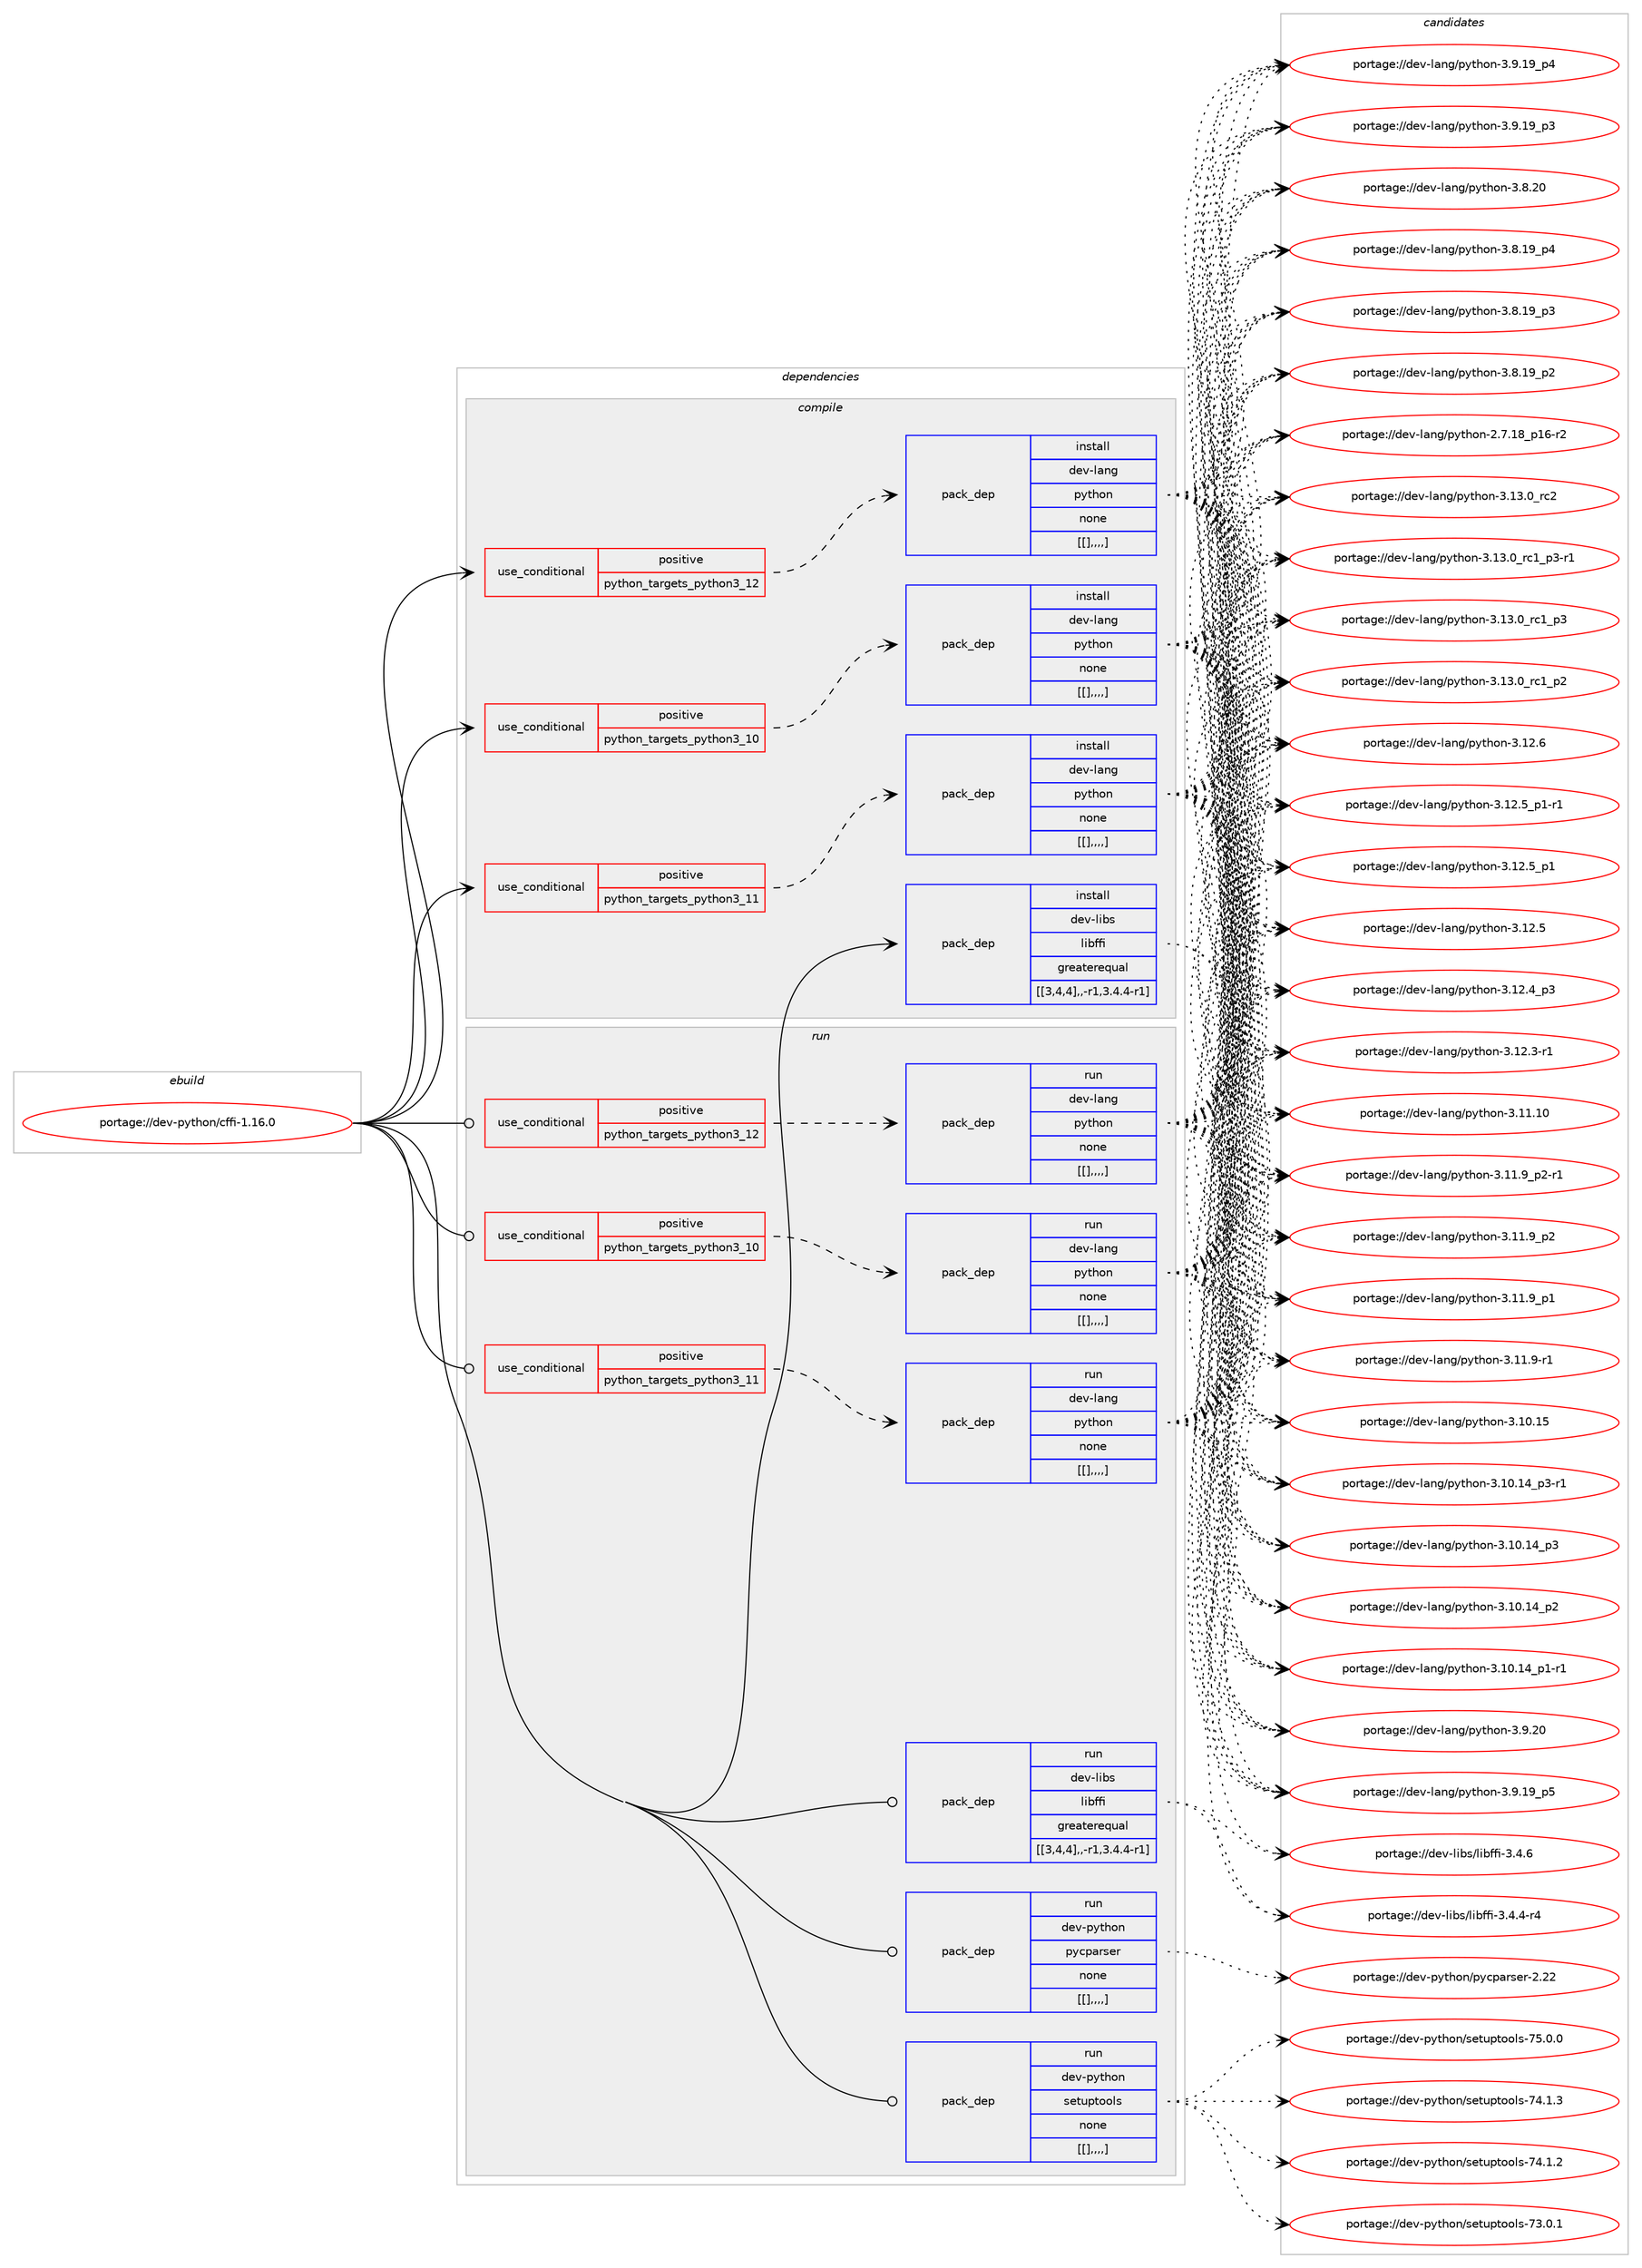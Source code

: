 digraph prolog {

# *************
# Graph options
# *************

newrank=true;
concentrate=true;
compound=true;
graph [rankdir=LR,fontname=Helvetica,fontsize=10,ranksep=1.5];#, ranksep=2.5, nodesep=0.2];
edge  [arrowhead=vee];
node  [fontname=Helvetica,fontsize=10];

# **********
# The ebuild
# **********

subgraph cluster_leftcol {
color=gray;
label=<<i>ebuild</i>>;
id [label="portage://dev-python/cffi-1.16.0", color=red, width=4, href="../dev-python/cffi-1.16.0.svg"];
}

# ****************
# The dependencies
# ****************

subgraph cluster_midcol {
color=gray;
label=<<i>dependencies</i>>;
subgraph cluster_compile {
fillcolor="#eeeeee";
style=filled;
label=<<i>compile</i>>;
subgraph cond32117 {
dependency144268 [label=<<TABLE BORDER="0" CELLBORDER="1" CELLSPACING="0" CELLPADDING="4"><TR><TD ROWSPAN="3" CELLPADDING="10">use_conditional</TD></TR><TR><TD>positive</TD></TR><TR><TD>python_targets_python3_10</TD></TR></TABLE>>, shape=none, color=red];
subgraph pack110935 {
dependency144269 [label=<<TABLE BORDER="0" CELLBORDER="1" CELLSPACING="0" CELLPADDING="4" WIDTH="220"><TR><TD ROWSPAN="6" CELLPADDING="30">pack_dep</TD></TR><TR><TD WIDTH="110">install</TD></TR><TR><TD>dev-lang</TD></TR><TR><TD>python</TD></TR><TR><TD>none</TD></TR><TR><TD>[[],,,,]</TD></TR></TABLE>>, shape=none, color=blue];
}
dependency144268:e -> dependency144269:w [weight=20,style="dashed",arrowhead="vee"];
}
id:e -> dependency144268:w [weight=20,style="solid",arrowhead="vee"];
subgraph cond32118 {
dependency144270 [label=<<TABLE BORDER="0" CELLBORDER="1" CELLSPACING="0" CELLPADDING="4"><TR><TD ROWSPAN="3" CELLPADDING="10">use_conditional</TD></TR><TR><TD>positive</TD></TR><TR><TD>python_targets_python3_11</TD></TR></TABLE>>, shape=none, color=red];
subgraph pack110936 {
dependency144271 [label=<<TABLE BORDER="0" CELLBORDER="1" CELLSPACING="0" CELLPADDING="4" WIDTH="220"><TR><TD ROWSPAN="6" CELLPADDING="30">pack_dep</TD></TR><TR><TD WIDTH="110">install</TD></TR><TR><TD>dev-lang</TD></TR><TR><TD>python</TD></TR><TR><TD>none</TD></TR><TR><TD>[[],,,,]</TD></TR></TABLE>>, shape=none, color=blue];
}
dependency144270:e -> dependency144271:w [weight=20,style="dashed",arrowhead="vee"];
}
id:e -> dependency144270:w [weight=20,style="solid",arrowhead="vee"];
subgraph cond32119 {
dependency144272 [label=<<TABLE BORDER="0" CELLBORDER="1" CELLSPACING="0" CELLPADDING="4"><TR><TD ROWSPAN="3" CELLPADDING="10">use_conditional</TD></TR><TR><TD>positive</TD></TR><TR><TD>python_targets_python3_12</TD></TR></TABLE>>, shape=none, color=red];
subgraph pack110937 {
dependency144273 [label=<<TABLE BORDER="0" CELLBORDER="1" CELLSPACING="0" CELLPADDING="4" WIDTH="220"><TR><TD ROWSPAN="6" CELLPADDING="30">pack_dep</TD></TR><TR><TD WIDTH="110">install</TD></TR><TR><TD>dev-lang</TD></TR><TR><TD>python</TD></TR><TR><TD>none</TD></TR><TR><TD>[[],,,,]</TD></TR></TABLE>>, shape=none, color=blue];
}
dependency144272:e -> dependency144273:w [weight=20,style="dashed",arrowhead="vee"];
}
id:e -> dependency144272:w [weight=20,style="solid",arrowhead="vee"];
subgraph pack110938 {
dependency144274 [label=<<TABLE BORDER="0" CELLBORDER="1" CELLSPACING="0" CELLPADDING="4" WIDTH="220"><TR><TD ROWSPAN="6" CELLPADDING="30">pack_dep</TD></TR><TR><TD WIDTH="110">install</TD></TR><TR><TD>dev-libs</TD></TR><TR><TD>libffi</TD></TR><TR><TD>greaterequal</TD></TR><TR><TD>[[3,4,4],,-r1,3.4.4-r1]</TD></TR></TABLE>>, shape=none, color=blue];
}
id:e -> dependency144274:w [weight=20,style="solid",arrowhead="vee"];
}
subgraph cluster_compileandrun {
fillcolor="#eeeeee";
style=filled;
label=<<i>compile and run</i>>;
}
subgraph cluster_run {
fillcolor="#eeeeee";
style=filled;
label=<<i>run</i>>;
subgraph cond32120 {
dependency144275 [label=<<TABLE BORDER="0" CELLBORDER="1" CELLSPACING="0" CELLPADDING="4"><TR><TD ROWSPAN="3" CELLPADDING="10">use_conditional</TD></TR><TR><TD>positive</TD></TR><TR><TD>python_targets_python3_10</TD></TR></TABLE>>, shape=none, color=red];
subgraph pack110939 {
dependency144276 [label=<<TABLE BORDER="0" CELLBORDER="1" CELLSPACING="0" CELLPADDING="4" WIDTH="220"><TR><TD ROWSPAN="6" CELLPADDING="30">pack_dep</TD></TR><TR><TD WIDTH="110">run</TD></TR><TR><TD>dev-lang</TD></TR><TR><TD>python</TD></TR><TR><TD>none</TD></TR><TR><TD>[[],,,,]</TD></TR></TABLE>>, shape=none, color=blue];
}
dependency144275:e -> dependency144276:w [weight=20,style="dashed",arrowhead="vee"];
}
id:e -> dependency144275:w [weight=20,style="solid",arrowhead="odot"];
subgraph cond32121 {
dependency144277 [label=<<TABLE BORDER="0" CELLBORDER="1" CELLSPACING="0" CELLPADDING="4"><TR><TD ROWSPAN="3" CELLPADDING="10">use_conditional</TD></TR><TR><TD>positive</TD></TR><TR><TD>python_targets_python3_11</TD></TR></TABLE>>, shape=none, color=red];
subgraph pack110940 {
dependency144278 [label=<<TABLE BORDER="0" CELLBORDER="1" CELLSPACING="0" CELLPADDING="4" WIDTH="220"><TR><TD ROWSPAN="6" CELLPADDING="30">pack_dep</TD></TR><TR><TD WIDTH="110">run</TD></TR><TR><TD>dev-lang</TD></TR><TR><TD>python</TD></TR><TR><TD>none</TD></TR><TR><TD>[[],,,,]</TD></TR></TABLE>>, shape=none, color=blue];
}
dependency144277:e -> dependency144278:w [weight=20,style="dashed",arrowhead="vee"];
}
id:e -> dependency144277:w [weight=20,style="solid",arrowhead="odot"];
subgraph cond32122 {
dependency144279 [label=<<TABLE BORDER="0" CELLBORDER="1" CELLSPACING="0" CELLPADDING="4"><TR><TD ROWSPAN="3" CELLPADDING="10">use_conditional</TD></TR><TR><TD>positive</TD></TR><TR><TD>python_targets_python3_12</TD></TR></TABLE>>, shape=none, color=red];
subgraph pack110941 {
dependency144280 [label=<<TABLE BORDER="0" CELLBORDER="1" CELLSPACING="0" CELLPADDING="4" WIDTH="220"><TR><TD ROWSPAN="6" CELLPADDING="30">pack_dep</TD></TR><TR><TD WIDTH="110">run</TD></TR><TR><TD>dev-lang</TD></TR><TR><TD>python</TD></TR><TR><TD>none</TD></TR><TR><TD>[[],,,,]</TD></TR></TABLE>>, shape=none, color=blue];
}
dependency144279:e -> dependency144280:w [weight=20,style="dashed",arrowhead="vee"];
}
id:e -> dependency144279:w [weight=20,style="solid",arrowhead="odot"];
subgraph pack110942 {
dependency144281 [label=<<TABLE BORDER="0" CELLBORDER="1" CELLSPACING="0" CELLPADDING="4" WIDTH="220"><TR><TD ROWSPAN="6" CELLPADDING="30">pack_dep</TD></TR><TR><TD WIDTH="110">run</TD></TR><TR><TD>dev-libs</TD></TR><TR><TD>libffi</TD></TR><TR><TD>greaterequal</TD></TR><TR><TD>[[3,4,4],,-r1,3.4.4-r1]</TD></TR></TABLE>>, shape=none, color=blue];
}
id:e -> dependency144281:w [weight=20,style="solid",arrowhead="odot"];
subgraph pack110943 {
dependency144282 [label=<<TABLE BORDER="0" CELLBORDER="1" CELLSPACING="0" CELLPADDING="4" WIDTH="220"><TR><TD ROWSPAN="6" CELLPADDING="30">pack_dep</TD></TR><TR><TD WIDTH="110">run</TD></TR><TR><TD>dev-python</TD></TR><TR><TD>pycparser</TD></TR><TR><TD>none</TD></TR><TR><TD>[[],,,,]</TD></TR></TABLE>>, shape=none, color=blue];
}
id:e -> dependency144282:w [weight=20,style="solid",arrowhead="odot"];
subgraph pack110944 {
dependency144283 [label=<<TABLE BORDER="0" CELLBORDER="1" CELLSPACING="0" CELLPADDING="4" WIDTH="220"><TR><TD ROWSPAN="6" CELLPADDING="30">pack_dep</TD></TR><TR><TD WIDTH="110">run</TD></TR><TR><TD>dev-python</TD></TR><TR><TD>setuptools</TD></TR><TR><TD>none</TD></TR><TR><TD>[[],,,,]</TD></TR></TABLE>>, shape=none, color=blue];
}
id:e -> dependency144283:w [weight=20,style="solid",arrowhead="odot"];
}
}

# **************
# The candidates
# **************

subgraph cluster_choices {
rank=same;
color=gray;
label=<<i>candidates</i>>;

subgraph choice110935 {
color=black;
nodesep=1;
choice10010111845108971101034711212111610411111045514649514648951149950 [label="portage://dev-lang/python-3.13.0_rc2", color=red, width=4,href="../dev-lang/python-3.13.0_rc2.svg"];
choice1001011184510897110103471121211161041111104551464951464895114994995112514511449 [label="portage://dev-lang/python-3.13.0_rc1_p3-r1", color=red, width=4,href="../dev-lang/python-3.13.0_rc1_p3-r1.svg"];
choice100101118451089711010347112121116104111110455146495146489511499499511251 [label="portage://dev-lang/python-3.13.0_rc1_p3", color=red, width=4,href="../dev-lang/python-3.13.0_rc1_p3.svg"];
choice100101118451089711010347112121116104111110455146495146489511499499511250 [label="portage://dev-lang/python-3.13.0_rc1_p2", color=red, width=4,href="../dev-lang/python-3.13.0_rc1_p2.svg"];
choice10010111845108971101034711212111610411111045514649504654 [label="portage://dev-lang/python-3.12.6", color=red, width=4,href="../dev-lang/python-3.12.6.svg"];
choice1001011184510897110103471121211161041111104551464950465395112494511449 [label="portage://dev-lang/python-3.12.5_p1-r1", color=red, width=4,href="../dev-lang/python-3.12.5_p1-r1.svg"];
choice100101118451089711010347112121116104111110455146495046539511249 [label="portage://dev-lang/python-3.12.5_p1", color=red, width=4,href="../dev-lang/python-3.12.5_p1.svg"];
choice10010111845108971101034711212111610411111045514649504653 [label="portage://dev-lang/python-3.12.5", color=red, width=4,href="../dev-lang/python-3.12.5.svg"];
choice100101118451089711010347112121116104111110455146495046529511251 [label="portage://dev-lang/python-3.12.4_p3", color=red, width=4,href="../dev-lang/python-3.12.4_p3.svg"];
choice100101118451089711010347112121116104111110455146495046514511449 [label="portage://dev-lang/python-3.12.3-r1", color=red, width=4,href="../dev-lang/python-3.12.3-r1.svg"];
choice1001011184510897110103471121211161041111104551464949464948 [label="portage://dev-lang/python-3.11.10", color=red, width=4,href="../dev-lang/python-3.11.10.svg"];
choice1001011184510897110103471121211161041111104551464949465795112504511449 [label="portage://dev-lang/python-3.11.9_p2-r1", color=red, width=4,href="../dev-lang/python-3.11.9_p2-r1.svg"];
choice100101118451089711010347112121116104111110455146494946579511250 [label="portage://dev-lang/python-3.11.9_p2", color=red, width=4,href="../dev-lang/python-3.11.9_p2.svg"];
choice100101118451089711010347112121116104111110455146494946579511249 [label="portage://dev-lang/python-3.11.9_p1", color=red, width=4,href="../dev-lang/python-3.11.9_p1.svg"];
choice100101118451089711010347112121116104111110455146494946574511449 [label="portage://dev-lang/python-3.11.9-r1", color=red, width=4,href="../dev-lang/python-3.11.9-r1.svg"];
choice1001011184510897110103471121211161041111104551464948464953 [label="portage://dev-lang/python-3.10.15", color=red, width=4,href="../dev-lang/python-3.10.15.svg"];
choice100101118451089711010347112121116104111110455146494846495295112514511449 [label="portage://dev-lang/python-3.10.14_p3-r1", color=red, width=4,href="../dev-lang/python-3.10.14_p3-r1.svg"];
choice10010111845108971101034711212111610411111045514649484649529511251 [label="portage://dev-lang/python-3.10.14_p3", color=red, width=4,href="../dev-lang/python-3.10.14_p3.svg"];
choice10010111845108971101034711212111610411111045514649484649529511250 [label="portage://dev-lang/python-3.10.14_p2", color=red, width=4,href="../dev-lang/python-3.10.14_p2.svg"];
choice100101118451089711010347112121116104111110455146494846495295112494511449 [label="portage://dev-lang/python-3.10.14_p1-r1", color=red, width=4,href="../dev-lang/python-3.10.14_p1-r1.svg"];
choice10010111845108971101034711212111610411111045514657465048 [label="portage://dev-lang/python-3.9.20", color=red, width=4,href="../dev-lang/python-3.9.20.svg"];
choice100101118451089711010347112121116104111110455146574649579511253 [label="portage://dev-lang/python-3.9.19_p5", color=red, width=4,href="../dev-lang/python-3.9.19_p5.svg"];
choice100101118451089711010347112121116104111110455146574649579511252 [label="portage://dev-lang/python-3.9.19_p4", color=red, width=4,href="../dev-lang/python-3.9.19_p4.svg"];
choice100101118451089711010347112121116104111110455146574649579511251 [label="portage://dev-lang/python-3.9.19_p3", color=red, width=4,href="../dev-lang/python-3.9.19_p3.svg"];
choice10010111845108971101034711212111610411111045514656465048 [label="portage://dev-lang/python-3.8.20", color=red, width=4,href="../dev-lang/python-3.8.20.svg"];
choice100101118451089711010347112121116104111110455146564649579511252 [label="portage://dev-lang/python-3.8.19_p4", color=red, width=4,href="../dev-lang/python-3.8.19_p4.svg"];
choice100101118451089711010347112121116104111110455146564649579511251 [label="portage://dev-lang/python-3.8.19_p3", color=red, width=4,href="../dev-lang/python-3.8.19_p3.svg"];
choice100101118451089711010347112121116104111110455146564649579511250 [label="portage://dev-lang/python-3.8.19_p2", color=red, width=4,href="../dev-lang/python-3.8.19_p2.svg"];
choice100101118451089711010347112121116104111110455046554649569511249544511450 [label="portage://dev-lang/python-2.7.18_p16-r2", color=red, width=4,href="../dev-lang/python-2.7.18_p16-r2.svg"];
dependency144269:e -> choice10010111845108971101034711212111610411111045514649514648951149950:w [style=dotted,weight="100"];
dependency144269:e -> choice1001011184510897110103471121211161041111104551464951464895114994995112514511449:w [style=dotted,weight="100"];
dependency144269:e -> choice100101118451089711010347112121116104111110455146495146489511499499511251:w [style=dotted,weight="100"];
dependency144269:e -> choice100101118451089711010347112121116104111110455146495146489511499499511250:w [style=dotted,weight="100"];
dependency144269:e -> choice10010111845108971101034711212111610411111045514649504654:w [style=dotted,weight="100"];
dependency144269:e -> choice1001011184510897110103471121211161041111104551464950465395112494511449:w [style=dotted,weight="100"];
dependency144269:e -> choice100101118451089711010347112121116104111110455146495046539511249:w [style=dotted,weight="100"];
dependency144269:e -> choice10010111845108971101034711212111610411111045514649504653:w [style=dotted,weight="100"];
dependency144269:e -> choice100101118451089711010347112121116104111110455146495046529511251:w [style=dotted,weight="100"];
dependency144269:e -> choice100101118451089711010347112121116104111110455146495046514511449:w [style=dotted,weight="100"];
dependency144269:e -> choice1001011184510897110103471121211161041111104551464949464948:w [style=dotted,weight="100"];
dependency144269:e -> choice1001011184510897110103471121211161041111104551464949465795112504511449:w [style=dotted,weight="100"];
dependency144269:e -> choice100101118451089711010347112121116104111110455146494946579511250:w [style=dotted,weight="100"];
dependency144269:e -> choice100101118451089711010347112121116104111110455146494946579511249:w [style=dotted,weight="100"];
dependency144269:e -> choice100101118451089711010347112121116104111110455146494946574511449:w [style=dotted,weight="100"];
dependency144269:e -> choice1001011184510897110103471121211161041111104551464948464953:w [style=dotted,weight="100"];
dependency144269:e -> choice100101118451089711010347112121116104111110455146494846495295112514511449:w [style=dotted,weight="100"];
dependency144269:e -> choice10010111845108971101034711212111610411111045514649484649529511251:w [style=dotted,weight="100"];
dependency144269:e -> choice10010111845108971101034711212111610411111045514649484649529511250:w [style=dotted,weight="100"];
dependency144269:e -> choice100101118451089711010347112121116104111110455146494846495295112494511449:w [style=dotted,weight="100"];
dependency144269:e -> choice10010111845108971101034711212111610411111045514657465048:w [style=dotted,weight="100"];
dependency144269:e -> choice100101118451089711010347112121116104111110455146574649579511253:w [style=dotted,weight="100"];
dependency144269:e -> choice100101118451089711010347112121116104111110455146574649579511252:w [style=dotted,weight="100"];
dependency144269:e -> choice100101118451089711010347112121116104111110455146574649579511251:w [style=dotted,weight="100"];
dependency144269:e -> choice10010111845108971101034711212111610411111045514656465048:w [style=dotted,weight="100"];
dependency144269:e -> choice100101118451089711010347112121116104111110455146564649579511252:w [style=dotted,weight="100"];
dependency144269:e -> choice100101118451089711010347112121116104111110455146564649579511251:w [style=dotted,weight="100"];
dependency144269:e -> choice100101118451089711010347112121116104111110455146564649579511250:w [style=dotted,weight="100"];
dependency144269:e -> choice100101118451089711010347112121116104111110455046554649569511249544511450:w [style=dotted,weight="100"];
}
subgraph choice110936 {
color=black;
nodesep=1;
choice10010111845108971101034711212111610411111045514649514648951149950 [label="portage://dev-lang/python-3.13.0_rc2", color=red, width=4,href="../dev-lang/python-3.13.0_rc2.svg"];
choice1001011184510897110103471121211161041111104551464951464895114994995112514511449 [label="portage://dev-lang/python-3.13.0_rc1_p3-r1", color=red, width=4,href="../dev-lang/python-3.13.0_rc1_p3-r1.svg"];
choice100101118451089711010347112121116104111110455146495146489511499499511251 [label="portage://dev-lang/python-3.13.0_rc1_p3", color=red, width=4,href="../dev-lang/python-3.13.0_rc1_p3.svg"];
choice100101118451089711010347112121116104111110455146495146489511499499511250 [label="portage://dev-lang/python-3.13.0_rc1_p2", color=red, width=4,href="../dev-lang/python-3.13.0_rc1_p2.svg"];
choice10010111845108971101034711212111610411111045514649504654 [label="portage://dev-lang/python-3.12.6", color=red, width=4,href="../dev-lang/python-3.12.6.svg"];
choice1001011184510897110103471121211161041111104551464950465395112494511449 [label="portage://dev-lang/python-3.12.5_p1-r1", color=red, width=4,href="../dev-lang/python-3.12.5_p1-r1.svg"];
choice100101118451089711010347112121116104111110455146495046539511249 [label="portage://dev-lang/python-3.12.5_p1", color=red, width=4,href="../dev-lang/python-3.12.5_p1.svg"];
choice10010111845108971101034711212111610411111045514649504653 [label="portage://dev-lang/python-3.12.5", color=red, width=4,href="../dev-lang/python-3.12.5.svg"];
choice100101118451089711010347112121116104111110455146495046529511251 [label="portage://dev-lang/python-3.12.4_p3", color=red, width=4,href="../dev-lang/python-3.12.4_p3.svg"];
choice100101118451089711010347112121116104111110455146495046514511449 [label="portage://dev-lang/python-3.12.3-r1", color=red, width=4,href="../dev-lang/python-3.12.3-r1.svg"];
choice1001011184510897110103471121211161041111104551464949464948 [label="portage://dev-lang/python-3.11.10", color=red, width=4,href="../dev-lang/python-3.11.10.svg"];
choice1001011184510897110103471121211161041111104551464949465795112504511449 [label="portage://dev-lang/python-3.11.9_p2-r1", color=red, width=4,href="../dev-lang/python-3.11.9_p2-r1.svg"];
choice100101118451089711010347112121116104111110455146494946579511250 [label="portage://dev-lang/python-3.11.9_p2", color=red, width=4,href="../dev-lang/python-3.11.9_p2.svg"];
choice100101118451089711010347112121116104111110455146494946579511249 [label="portage://dev-lang/python-3.11.9_p1", color=red, width=4,href="../dev-lang/python-3.11.9_p1.svg"];
choice100101118451089711010347112121116104111110455146494946574511449 [label="portage://dev-lang/python-3.11.9-r1", color=red, width=4,href="../dev-lang/python-3.11.9-r1.svg"];
choice1001011184510897110103471121211161041111104551464948464953 [label="portage://dev-lang/python-3.10.15", color=red, width=4,href="../dev-lang/python-3.10.15.svg"];
choice100101118451089711010347112121116104111110455146494846495295112514511449 [label="portage://dev-lang/python-3.10.14_p3-r1", color=red, width=4,href="../dev-lang/python-3.10.14_p3-r1.svg"];
choice10010111845108971101034711212111610411111045514649484649529511251 [label="portage://dev-lang/python-3.10.14_p3", color=red, width=4,href="../dev-lang/python-3.10.14_p3.svg"];
choice10010111845108971101034711212111610411111045514649484649529511250 [label="portage://dev-lang/python-3.10.14_p2", color=red, width=4,href="../dev-lang/python-3.10.14_p2.svg"];
choice100101118451089711010347112121116104111110455146494846495295112494511449 [label="portage://dev-lang/python-3.10.14_p1-r1", color=red, width=4,href="../dev-lang/python-3.10.14_p1-r1.svg"];
choice10010111845108971101034711212111610411111045514657465048 [label="portage://dev-lang/python-3.9.20", color=red, width=4,href="../dev-lang/python-3.9.20.svg"];
choice100101118451089711010347112121116104111110455146574649579511253 [label="portage://dev-lang/python-3.9.19_p5", color=red, width=4,href="../dev-lang/python-3.9.19_p5.svg"];
choice100101118451089711010347112121116104111110455146574649579511252 [label="portage://dev-lang/python-3.9.19_p4", color=red, width=4,href="../dev-lang/python-3.9.19_p4.svg"];
choice100101118451089711010347112121116104111110455146574649579511251 [label="portage://dev-lang/python-3.9.19_p3", color=red, width=4,href="../dev-lang/python-3.9.19_p3.svg"];
choice10010111845108971101034711212111610411111045514656465048 [label="portage://dev-lang/python-3.8.20", color=red, width=4,href="../dev-lang/python-3.8.20.svg"];
choice100101118451089711010347112121116104111110455146564649579511252 [label="portage://dev-lang/python-3.8.19_p4", color=red, width=4,href="../dev-lang/python-3.8.19_p4.svg"];
choice100101118451089711010347112121116104111110455146564649579511251 [label="portage://dev-lang/python-3.8.19_p3", color=red, width=4,href="../dev-lang/python-3.8.19_p3.svg"];
choice100101118451089711010347112121116104111110455146564649579511250 [label="portage://dev-lang/python-3.8.19_p2", color=red, width=4,href="../dev-lang/python-3.8.19_p2.svg"];
choice100101118451089711010347112121116104111110455046554649569511249544511450 [label="portage://dev-lang/python-2.7.18_p16-r2", color=red, width=4,href="../dev-lang/python-2.7.18_p16-r2.svg"];
dependency144271:e -> choice10010111845108971101034711212111610411111045514649514648951149950:w [style=dotted,weight="100"];
dependency144271:e -> choice1001011184510897110103471121211161041111104551464951464895114994995112514511449:w [style=dotted,weight="100"];
dependency144271:e -> choice100101118451089711010347112121116104111110455146495146489511499499511251:w [style=dotted,weight="100"];
dependency144271:e -> choice100101118451089711010347112121116104111110455146495146489511499499511250:w [style=dotted,weight="100"];
dependency144271:e -> choice10010111845108971101034711212111610411111045514649504654:w [style=dotted,weight="100"];
dependency144271:e -> choice1001011184510897110103471121211161041111104551464950465395112494511449:w [style=dotted,weight="100"];
dependency144271:e -> choice100101118451089711010347112121116104111110455146495046539511249:w [style=dotted,weight="100"];
dependency144271:e -> choice10010111845108971101034711212111610411111045514649504653:w [style=dotted,weight="100"];
dependency144271:e -> choice100101118451089711010347112121116104111110455146495046529511251:w [style=dotted,weight="100"];
dependency144271:e -> choice100101118451089711010347112121116104111110455146495046514511449:w [style=dotted,weight="100"];
dependency144271:e -> choice1001011184510897110103471121211161041111104551464949464948:w [style=dotted,weight="100"];
dependency144271:e -> choice1001011184510897110103471121211161041111104551464949465795112504511449:w [style=dotted,weight="100"];
dependency144271:e -> choice100101118451089711010347112121116104111110455146494946579511250:w [style=dotted,weight="100"];
dependency144271:e -> choice100101118451089711010347112121116104111110455146494946579511249:w [style=dotted,weight="100"];
dependency144271:e -> choice100101118451089711010347112121116104111110455146494946574511449:w [style=dotted,weight="100"];
dependency144271:e -> choice1001011184510897110103471121211161041111104551464948464953:w [style=dotted,weight="100"];
dependency144271:e -> choice100101118451089711010347112121116104111110455146494846495295112514511449:w [style=dotted,weight="100"];
dependency144271:e -> choice10010111845108971101034711212111610411111045514649484649529511251:w [style=dotted,weight="100"];
dependency144271:e -> choice10010111845108971101034711212111610411111045514649484649529511250:w [style=dotted,weight="100"];
dependency144271:e -> choice100101118451089711010347112121116104111110455146494846495295112494511449:w [style=dotted,weight="100"];
dependency144271:e -> choice10010111845108971101034711212111610411111045514657465048:w [style=dotted,weight="100"];
dependency144271:e -> choice100101118451089711010347112121116104111110455146574649579511253:w [style=dotted,weight="100"];
dependency144271:e -> choice100101118451089711010347112121116104111110455146574649579511252:w [style=dotted,weight="100"];
dependency144271:e -> choice100101118451089711010347112121116104111110455146574649579511251:w [style=dotted,weight="100"];
dependency144271:e -> choice10010111845108971101034711212111610411111045514656465048:w [style=dotted,weight="100"];
dependency144271:e -> choice100101118451089711010347112121116104111110455146564649579511252:w [style=dotted,weight="100"];
dependency144271:e -> choice100101118451089711010347112121116104111110455146564649579511251:w [style=dotted,weight="100"];
dependency144271:e -> choice100101118451089711010347112121116104111110455146564649579511250:w [style=dotted,weight="100"];
dependency144271:e -> choice100101118451089711010347112121116104111110455046554649569511249544511450:w [style=dotted,weight="100"];
}
subgraph choice110937 {
color=black;
nodesep=1;
choice10010111845108971101034711212111610411111045514649514648951149950 [label="portage://dev-lang/python-3.13.0_rc2", color=red, width=4,href="../dev-lang/python-3.13.0_rc2.svg"];
choice1001011184510897110103471121211161041111104551464951464895114994995112514511449 [label="portage://dev-lang/python-3.13.0_rc1_p3-r1", color=red, width=4,href="../dev-lang/python-3.13.0_rc1_p3-r1.svg"];
choice100101118451089711010347112121116104111110455146495146489511499499511251 [label="portage://dev-lang/python-3.13.0_rc1_p3", color=red, width=4,href="../dev-lang/python-3.13.0_rc1_p3.svg"];
choice100101118451089711010347112121116104111110455146495146489511499499511250 [label="portage://dev-lang/python-3.13.0_rc1_p2", color=red, width=4,href="../dev-lang/python-3.13.0_rc1_p2.svg"];
choice10010111845108971101034711212111610411111045514649504654 [label="portage://dev-lang/python-3.12.6", color=red, width=4,href="../dev-lang/python-3.12.6.svg"];
choice1001011184510897110103471121211161041111104551464950465395112494511449 [label="portage://dev-lang/python-3.12.5_p1-r1", color=red, width=4,href="../dev-lang/python-3.12.5_p1-r1.svg"];
choice100101118451089711010347112121116104111110455146495046539511249 [label="portage://dev-lang/python-3.12.5_p1", color=red, width=4,href="../dev-lang/python-3.12.5_p1.svg"];
choice10010111845108971101034711212111610411111045514649504653 [label="portage://dev-lang/python-3.12.5", color=red, width=4,href="../dev-lang/python-3.12.5.svg"];
choice100101118451089711010347112121116104111110455146495046529511251 [label="portage://dev-lang/python-3.12.4_p3", color=red, width=4,href="../dev-lang/python-3.12.4_p3.svg"];
choice100101118451089711010347112121116104111110455146495046514511449 [label="portage://dev-lang/python-3.12.3-r1", color=red, width=4,href="../dev-lang/python-3.12.3-r1.svg"];
choice1001011184510897110103471121211161041111104551464949464948 [label="portage://dev-lang/python-3.11.10", color=red, width=4,href="../dev-lang/python-3.11.10.svg"];
choice1001011184510897110103471121211161041111104551464949465795112504511449 [label="portage://dev-lang/python-3.11.9_p2-r1", color=red, width=4,href="../dev-lang/python-3.11.9_p2-r1.svg"];
choice100101118451089711010347112121116104111110455146494946579511250 [label="portage://dev-lang/python-3.11.9_p2", color=red, width=4,href="../dev-lang/python-3.11.9_p2.svg"];
choice100101118451089711010347112121116104111110455146494946579511249 [label="portage://dev-lang/python-3.11.9_p1", color=red, width=4,href="../dev-lang/python-3.11.9_p1.svg"];
choice100101118451089711010347112121116104111110455146494946574511449 [label="portage://dev-lang/python-3.11.9-r1", color=red, width=4,href="../dev-lang/python-3.11.9-r1.svg"];
choice1001011184510897110103471121211161041111104551464948464953 [label="portage://dev-lang/python-3.10.15", color=red, width=4,href="../dev-lang/python-3.10.15.svg"];
choice100101118451089711010347112121116104111110455146494846495295112514511449 [label="portage://dev-lang/python-3.10.14_p3-r1", color=red, width=4,href="../dev-lang/python-3.10.14_p3-r1.svg"];
choice10010111845108971101034711212111610411111045514649484649529511251 [label="portage://dev-lang/python-3.10.14_p3", color=red, width=4,href="../dev-lang/python-3.10.14_p3.svg"];
choice10010111845108971101034711212111610411111045514649484649529511250 [label="portage://dev-lang/python-3.10.14_p2", color=red, width=4,href="../dev-lang/python-3.10.14_p2.svg"];
choice100101118451089711010347112121116104111110455146494846495295112494511449 [label="portage://dev-lang/python-3.10.14_p1-r1", color=red, width=4,href="../dev-lang/python-3.10.14_p1-r1.svg"];
choice10010111845108971101034711212111610411111045514657465048 [label="portage://dev-lang/python-3.9.20", color=red, width=4,href="../dev-lang/python-3.9.20.svg"];
choice100101118451089711010347112121116104111110455146574649579511253 [label="portage://dev-lang/python-3.9.19_p5", color=red, width=4,href="../dev-lang/python-3.9.19_p5.svg"];
choice100101118451089711010347112121116104111110455146574649579511252 [label="portage://dev-lang/python-3.9.19_p4", color=red, width=4,href="../dev-lang/python-3.9.19_p4.svg"];
choice100101118451089711010347112121116104111110455146574649579511251 [label="portage://dev-lang/python-3.9.19_p3", color=red, width=4,href="../dev-lang/python-3.9.19_p3.svg"];
choice10010111845108971101034711212111610411111045514656465048 [label="portage://dev-lang/python-3.8.20", color=red, width=4,href="../dev-lang/python-3.8.20.svg"];
choice100101118451089711010347112121116104111110455146564649579511252 [label="portage://dev-lang/python-3.8.19_p4", color=red, width=4,href="../dev-lang/python-3.8.19_p4.svg"];
choice100101118451089711010347112121116104111110455146564649579511251 [label="portage://dev-lang/python-3.8.19_p3", color=red, width=4,href="../dev-lang/python-3.8.19_p3.svg"];
choice100101118451089711010347112121116104111110455146564649579511250 [label="portage://dev-lang/python-3.8.19_p2", color=red, width=4,href="../dev-lang/python-3.8.19_p2.svg"];
choice100101118451089711010347112121116104111110455046554649569511249544511450 [label="portage://dev-lang/python-2.7.18_p16-r2", color=red, width=4,href="../dev-lang/python-2.7.18_p16-r2.svg"];
dependency144273:e -> choice10010111845108971101034711212111610411111045514649514648951149950:w [style=dotted,weight="100"];
dependency144273:e -> choice1001011184510897110103471121211161041111104551464951464895114994995112514511449:w [style=dotted,weight="100"];
dependency144273:e -> choice100101118451089711010347112121116104111110455146495146489511499499511251:w [style=dotted,weight="100"];
dependency144273:e -> choice100101118451089711010347112121116104111110455146495146489511499499511250:w [style=dotted,weight="100"];
dependency144273:e -> choice10010111845108971101034711212111610411111045514649504654:w [style=dotted,weight="100"];
dependency144273:e -> choice1001011184510897110103471121211161041111104551464950465395112494511449:w [style=dotted,weight="100"];
dependency144273:e -> choice100101118451089711010347112121116104111110455146495046539511249:w [style=dotted,weight="100"];
dependency144273:e -> choice10010111845108971101034711212111610411111045514649504653:w [style=dotted,weight="100"];
dependency144273:e -> choice100101118451089711010347112121116104111110455146495046529511251:w [style=dotted,weight="100"];
dependency144273:e -> choice100101118451089711010347112121116104111110455146495046514511449:w [style=dotted,weight="100"];
dependency144273:e -> choice1001011184510897110103471121211161041111104551464949464948:w [style=dotted,weight="100"];
dependency144273:e -> choice1001011184510897110103471121211161041111104551464949465795112504511449:w [style=dotted,weight="100"];
dependency144273:e -> choice100101118451089711010347112121116104111110455146494946579511250:w [style=dotted,weight="100"];
dependency144273:e -> choice100101118451089711010347112121116104111110455146494946579511249:w [style=dotted,weight="100"];
dependency144273:e -> choice100101118451089711010347112121116104111110455146494946574511449:w [style=dotted,weight="100"];
dependency144273:e -> choice1001011184510897110103471121211161041111104551464948464953:w [style=dotted,weight="100"];
dependency144273:e -> choice100101118451089711010347112121116104111110455146494846495295112514511449:w [style=dotted,weight="100"];
dependency144273:e -> choice10010111845108971101034711212111610411111045514649484649529511251:w [style=dotted,weight="100"];
dependency144273:e -> choice10010111845108971101034711212111610411111045514649484649529511250:w [style=dotted,weight="100"];
dependency144273:e -> choice100101118451089711010347112121116104111110455146494846495295112494511449:w [style=dotted,weight="100"];
dependency144273:e -> choice10010111845108971101034711212111610411111045514657465048:w [style=dotted,weight="100"];
dependency144273:e -> choice100101118451089711010347112121116104111110455146574649579511253:w [style=dotted,weight="100"];
dependency144273:e -> choice100101118451089711010347112121116104111110455146574649579511252:w [style=dotted,weight="100"];
dependency144273:e -> choice100101118451089711010347112121116104111110455146574649579511251:w [style=dotted,weight="100"];
dependency144273:e -> choice10010111845108971101034711212111610411111045514656465048:w [style=dotted,weight="100"];
dependency144273:e -> choice100101118451089711010347112121116104111110455146564649579511252:w [style=dotted,weight="100"];
dependency144273:e -> choice100101118451089711010347112121116104111110455146564649579511251:w [style=dotted,weight="100"];
dependency144273:e -> choice100101118451089711010347112121116104111110455146564649579511250:w [style=dotted,weight="100"];
dependency144273:e -> choice100101118451089711010347112121116104111110455046554649569511249544511450:w [style=dotted,weight="100"];
}
subgraph choice110938 {
color=black;
nodesep=1;
choice10010111845108105981154710810598102102105455146524654 [label="portage://dev-libs/libffi-3.4.6", color=red, width=4,href="../dev-libs/libffi-3.4.6.svg"];
choice100101118451081059811547108105981021021054551465246524511452 [label="portage://dev-libs/libffi-3.4.4-r4", color=red, width=4,href="../dev-libs/libffi-3.4.4-r4.svg"];
dependency144274:e -> choice10010111845108105981154710810598102102105455146524654:w [style=dotted,weight="100"];
dependency144274:e -> choice100101118451081059811547108105981021021054551465246524511452:w [style=dotted,weight="100"];
}
subgraph choice110939 {
color=black;
nodesep=1;
choice10010111845108971101034711212111610411111045514649514648951149950 [label="portage://dev-lang/python-3.13.0_rc2", color=red, width=4,href="../dev-lang/python-3.13.0_rc2.svg"];
choice1001011184510897110103471121211161041111104551464951464895114994995112514511449 [label="portage://dev-lang/python-3.13.0_rc1_p3-r1", color=red, width=4,href="../dev-lang/python-3.13.0_rc1_p3-r1.svg"];
choice100101118451089711010347112121116104111110455146495146489511499499511251 [label="portage://dev-lang/python-3.13.0_rc1_p3", color=red, width=4,href="../dev-lang/python-3.13.0_rc1_p3.svg"];
choice100101118451089711010347112121116104111110455146495146489511499499511250 [label="portage://dev-lang/python-3.13.0_rc1_p2", color=red, width=4,href="../dev-lang/python-3.13.0_rc1_p2.svg"];
choice10010111845108971101034711212111610411111045514649504654 [label="portage://dev-lang/python-3.12.6", color=red, width=4,href="../dev-lang/python-3.12.6.svg"];
choice1001011184510897110103471121211161041111104551464950465395112494511449 [label="portage://dev-lang/python-3.12.5_p1-r1", color=red, width=4,href="../dev-lang/python-3.12.5_p1-r1.svg"];
choice100101118451089711010347112121116104111110455146495046539511249 [label="portage://dev-lang/python-3.12.5_p1", color=red, width=4,href="../dev-lang/python-3.12.5_p1.svg"];
choice10010111845108971101034711212111610411111045514649504653 [label="portage://dev-lang/python-3.12.5", color=red, width=4,href="../dev-lang/python-3.12.5.svg"];
choice100101118451089711010347112121116104111110455146495046529511251 [label="portage://dev-lang/python-3.12.4_p3", color=red, width=4,href="../dev-lang/python-3.12.4_p3.svg"];
choice100101118451089711010347112121116104111110455146495046514511449 [label="portage://dev-lang/python-3.12.3-r1", color=red, width=4,href="../dev-lang/python-3.12.3-r1.svg"];
choice1001011184510897110103471121211161041111104551464949464948 [label="portage://dev-lang/python-3.11.10", color=red, width=4,href="../dev-lang/python-3.11.10.svg"];
choice1001011184510897110103471121211161041111104551464949465795112504511449 [label="portage://dev-lang/python-3.11.9_p2-r1", color=red, width=4,href="../dev-lang/python-3.11.9_p2-r1.svg"];
choice100101118451089711010347112121116104111110455146494946579511250 [label="portage://dev-lang/python-3.11.9_p2", color=red, width=4,href="../dev-lang/python-3.11.9_p2.svg"];
choice100101118451089711010347112121116104111110455146494946579511249 [label="portage://dev-lang/python-3.11.9_p1", color=red, width=4,href="../dev-lang/python-3.11.9_p1.svg"];
choice100101118451089711010347112121116104111110455146494946574511449 [label="portage://dev-lang/python-3.11.9-r1", color=red, width=4,href="../dev-lang/python-3.11.9-r1.svg"];
choice1001011184510897110103471121211161041111104551464948464953 [label="portage://dev-lang/python-3.10.15", color=red, width=4,href="../dev-lang/python-3.10.15.svg"];
choice100101118451089711010347112121116104111110455146494846495295112514511449 [label="portage://dev-lang/python-3.10.14_p3-r1", color=red, width=4,href="../dev-lang/python-3.10.14_p3-r1.svg"];
choice10010111845108971101034711212111610411111045514649484649529511251 [label="portage://dev-lang/python-3.10.14_p3", color=red, width=4,href="../dev-lang/python-3.10.14_p3.svg"];
choice10010111845108971101034711212111610411111045514649484649529511250 [label="portage://dev-lang/python-3.10.14_p2", color=red, width=4,href="../dev-lang/python-3.10.14_p2.svg"];
choice100101118451089711010347112121116104111110455146494846495295112494511449 [label="portage://dev-lang/python-3.10.14_p1-r1", color=red, width=4,href="../dev-lang/python-3.10.14_p1-r1.svg"];
choice10010111845108971101034711212111610411111045514657465048 [label="portage://dev-lang/python-3.9.20", color=red, width=4,href="../dev-lang/python-3.9.20.svg"];
choice100101118451089711010347112121116104111110455146574649579511253 [label="portage://dev-lang/python-3.9.19_p5", color=red, width=4,href="../dev-lang/python-3.9.19_p5.svg"];
choice100101118451089711010347112121116104111110455146574649579511252 [label="portage://dev-lang/python-3.9.19_p4", color=red, width=4,href="../dev-lang/python-3.9.19_p4.svg"];
choice100101118451089711010347112121116104111110455146574649579511251 [label="portage://dev-lang/python-3.9.19_p3", color=red, width=4,href="../dev-lang/python-3.9.19_p3.svg"];
choice10010111845108971101034711212111610411111045514656465048 [label="portage://dev-lang/python-3.8.20", color=red, width=4,href="../dev-lang/python-3.8.20.svg"];
choice100101118451089711010347112121116104111110455146564649579511252 [label="portage://dev-lang/python-3.8.19_p4", color=red, width=4,href="../dev-lang/python-3.8.19_p4.svg"];
choice100101118451089711010347112121116104111110455146564649579511251 [label="portage://dev-lang/python-3.8.19_p3", color=red, width=4,href="../dev-lang/python-3.8.19_p3.svg"];
choice100101118451089711010347112121116104111110455146564649579511250 [label="portage://dev-lang/python-3.8.19_p2", color=red, width=4,href="../dev-lang/python-3.8.19_p2.svg"];
choice100101118451089711010347112121116104111110455046554649569511249544511450 [label="portage://dev-lang/python-2.7.18_p16-r2", color=red, width=4,href="../dev-lang/python-2.7.18_p16-r2.svg"];
dependency144276:e -> choice10010111845108971101034711212111610411111045514649514648951149950:w [style=dotted,weight="100"];
dependency144276:e -> choice1001011184510897110103471121211161041111104551464951464895114994995112514511449:w [style=dotted,weight="100"];
dependency144276:e -> choice100101118451089711010347112121116104111110455146495146489511499499511251:w [style=dotted,weight="100"];
dependency144276:e -> choice100101118451089711010347112121116104111110455146495146489511499499511250:w [style=dotted,weight="100"];
dependency144276:e -> choice10010111845108971101034711212111610411111045514649504654:w [style=dotted,weight="100"];
dependency144276:e -> choice1001011184510897110103471121211161041111104551464950465395112494511449:w [style=dotted,weight="100"];
dependency144276:e -> choice100101118451089711010347112121116104111110455146495046539511249:w [style=dotted,weight="100"];
dependency144276:e -> choice10010111845108971101034711212111610411111045514649504653:w [style=dotted,weight="100"];
dependency144276:e -> choice100101118451089711010347112121116104111110455146495046529511251:w [style=dotted,weight="100"];
dependency144276:e -> choice100101118451089711010347112121116104111110455146495046514511449:w [style=dotted,weight="100"];
dependency144276:e -> choice1001011184510897110103471121211161041111104551464949464948:w [style=dotted,weight="100"];
dependency144276:e -> choice1001011184510897110103471121211161041111104551464949465795112504511449:w [style=dotted,weight="100"];
dependency144276:e -> choice100101118451089711010347112121116104111110455146494946579511250:w [style=dotted,weight="100"];
dependency144276:e -> choice100101118451089711010347112121116104111110455146494946579511249:w [style=dotted,weight="100"];
dependency144276:e -> choice100101118451089711010347112121116104111110455146494946574511449:w [style=dotted,weight="100"];
dependency144276:e -> choice1001011184510897110103471121211161041111104551464948464953:w [style=dotted,weight="100"];
dependency144276:e -> choice100101118451089711010347112121116104111110455146494846495295112514511449:w [style=dotted,weight="100"];
dependency144276:e -> choice10010111845108971101034711212111610411111045514649484649529511251:w [style=dotted,weight="100"];
dependency144276:e -> choice10010111845108971101034711212111610411111045514649484649529511250:w [style=dotted,weight="100"];
dependency144276:e -> choice100101118451089711010347112121116104111110455146494846495295112494511449:w [style=dotted,weight="100"];
dependency144276:e -> choice10010111845108971101034711212111610411111045514657465048:w [style=dotted,weight="100"];
dependency144276:e -> choice100101118451089711010347112121116104111110455146574649579511253:w [style=dotted,weight="100"];
dependency144276:e -> choice100101118451089711010347112121116104111110455146574649579511252:w [style=dotted,weight="100"];
dependency144276:e -> choice100101118451089711010347112121116104111110455146574649579511251:w [style=dotted,weight="100"];
dependency144276:e -> choice10010111845108971101034711212111610411111045514656465048:w [style=dotted,weight="100"];
dependency144276:e -> choice100101118451089711010347112121116104111110455146564649579511252:w [style=dotted,weight="100"];
dependency144276:e -> choice100101118451089711010347112121116104111110455146564649579511251:w [style=dotted,weight="100"];
dependency144276:e -> choice100101118451089711010347112121116104111110455146564649579511250:w [style=dotted,weight="100"];
dependency144276:e -> choice100101118451089711010347112121116104111110455046554649569511249544511450:w [style=dotted,weight="100"];
}
subgraph choice110940 {
color=black;
nodesep=1;
choice10010111845108971101034711212111610411111045514649514648951149950 [label="portage://dev-lang/python-3.13.0_rc2", color=red, width=4,href="../dev-lang/python-3.13.0_rc2.svg"];
choice1001011184510897110103471121211161041111104551464951464895114994995112514511449 [label="portage://dev-lang/python-3.13.0_rc1_p3-r1", color=red, width=4,href="../dev-lang/python-3.13.0_rc1_p3-r1.svg"];
choice100101118451089711010347112121116104111110455146495146489511499499511251 [label="portage://dev-lang/python-3.13.0_rc1_p3", color=red, width=4,href="../dev-lang/python-3.13.0_rc1_p3.svg"];
choice100101118451089711010347112121116104111110455146495146489511499499511250 [label="portage://dev-lang/python-3.13.0_rc1_p2", color=red, width=4,href="../dev-lang/python-3.13.0_rc1_p2.svg"];
choice10010111845108971101034711212111610411111045514649504654 [label="portage://dev-lang/python-3.12.6", color=red, width=4,href="../dev-lang/python-3.12.6.svg"];
choice1001011184510897110103471121211161041111104551464950465395112494511449 [label="portage://dev-lang/python-3.12.5_p1-r1", color=red, width=4,href="../dev-lang/python-3.12.5_p1-r1.svg"];
choice100101118451089711010347112121116104111110455146495046539511249 [label="portage://dev-lang/python-3.12.5_p1", color=red, width=4,href="../dev-lang/python-3.12.5_p1.svg"];
choice10010111845108971101034711212111610411111045514649504653 [label="portage://dev-lang/python-3.12.5", color=red, width=4,href="../dev-lang/python-3.12.5.svg"];
choice100101118451089711010347112121116104111110455146495046529511251 [label="portage://dev-lang/python-3.12.4_p3", color=red, width=4,href="../dev-lang/python-3.12.4_p3.svg"];
choice100101118451089711010347112121116104111110455146495046514511449 [label="portage://dev-lang/python-3.12.3-r1", color=red, width=4,href="../dev-lang/python-3.12.3-r1.svg"];
choice1001011184510897110103471121211161041111104551464949464948 [label="portage://dev-lang/python-3.11.10", color=red, width=4,href="../dev-lang/python-3.11.10.svg"];
choice1001011184510897110103471121211161041111104551464949465795112504511449 [label="portage://dev-lang/python-3.11.9_p2-r1", color=red, width=4,href="../dev-lang/python-3.11.9_p2-r1.svg"];
choice100101118451089711010347112121116104111110455146494946579511250 [label="portage://dev-lang/python-3.11.9_p2", color=red, width=4,href="../dev-lang/python-3.11.9_p2.svg"];
choice100101118451089711010347112121116104111110455146494946579511249 [label="portage://dev-lang/python-3.11.9_p1", color=red, width=4,href="../dev-lang/python-3.11.9_p1.svg"];
choice100101118451089711010347112121116104111110455146494946574511449 [label="portage://dev-lang/python-3.11.9-r1", color=red, width=4,href="../dev-lang/python-3.11.9-r1.svg"];
choice1001011184510897110103471121211161041111104551464948464953 [label="portage://dev-lang/python-3.10.15", color=red, width=4,href="../dev-lang/python-3.10.15.svg"];
choice100101118451089711010347112121116104111110455146494846495295112514511449 [label="portage://dev-lang/python-3.10.14_p3-r1", color=red, width=4,href="../dev-lang/python-3.10.14_p3-r1.svg"];
choice10010111845108971101034711212111610411111045514649484649529511251 [label="portage://dev-lang/python-3.10.14_p3", color=red, width=4,href="../dev-lang/python-3.10.14_p3.svg"];
choice10010111845108971101034711212111610411111045514649484649529511250 [label="portage://dev-lang/python-3.10.14_p2", color=red, width=4,href="../dev-lang/python-3.10.14_p2.svg"];
choice100101118451089711010347112121116104111110455146494846495295112494511449 [label="portage://dev-lang/python-3.10.14_p1-r1", color=red, width=4,href="../dev-lang/python-3.10.14_p1-r1.svg"];
choice10010111845108971101034711212111610411111045514657465048 [label="portage://dev-lang/python-3.9.20", color=red, width=4,href="../dev-lang/python-3.9.20.svg"];
choice100101118451089711010347112121116104111110455146574649579511253 [label="portage://dev-lang/python-3.9.19_p5", color=red, width=4,href="../dev-lang/python-3.9.19_p5.svg"];
choice100101118451089711010347112121116104111110455146574649579511252 [label="portage://dev-lang/python-3.9.19_p4", color=red, width=4,href="../dev-lang/python-3.9.19_p4.svg"];
choice100101118451089711010347112121116104111110455146574649579511251 [label="portage://dev-lang/python-3.9.19_p3", color=red, width=4,href="../dev-lang/python-3.9.19_p3.svg"];
choice10010111845108971101034711212111610411111045514656465048 [label="portage://dev-lang/python-3.8.20", color=red, width=4,href="../dev-lang/python-3.8.20.svg"];
choice100101118451089711010347112121116104111110455146564649579511252 [label="portage://dev-lang/python-3.8.19_p4", color=red, width=4,href="../dev-lang/python-3.8.19_p4.svg"];
choice100101118451089711010347112121116104111110455146564649579511251 [label="portage://dev-lang/python-3.8.19_p3", color=red, width=4,href="../dev-lang/python-3.8.19_p3.svg"];
choice100101118451089711010347112121116104111110455146564649579511250 [label="portage://dev-lang/python-3.8.19_p2", color=red, width=4,href="../dev-lang/python-3.8.19_p2.svg"];
choice100101118451089711010347112121116104111110455046554649569511249544511450 [label="portage://dev-lang/python-2.7.18_p16-r2", color=red, width=4,href="../dev-lang/python-2.7.18_p16-r2.svg"];
dependency144278:e -> choice10010111845108971101034711212111610411111045514649514648951149950:w [style=dotted,weight="100"];
dependency144278:e -> choice1001011184510897110103471121211161041111104551464951464895114994995112514511449:w [style=dotted,weight="100"];
dependency144278:e -> choice100101118451089711010347112121116104111110455146495146489511499499511251:w [style=dotted,weight="100"];
dependency144278:e -> choice100101118451089711010347112121116104111110455146495146489511499499511250:w [style=dotted,weight="100"];
dependency144278:e -> choice10010111845108971101034711212111610411111045514649504654:w [style=dotted,weight="100"];
dependency144278:e -> choice1001011184510897110103471121211161041111104551464950465395112494511449:w [style=dotted,weight="100"];
dependency144278:e -> choice100101118451089711010347112121116104111110455146495046539511249:w [style=dotted,weight="100"];
dependency144278:e -> choice10010111845108971101034711212111610411111045514649504653:w [style=dotted,weight="100"];
dependency144278:e -> choice100101118451089711010347112121116104111110455146495046529511251:w [style=dotted,weight="100"];
dependency144278:e -> choice100101118451089711010347112121116104111110455146495046514511449:w [style=dotted,weight="100"];
dependency144278:e -> choice1001011184510897110103471121211161041111104551464949464948:w [style=dotted,weight="100"];
dependency144278:e -> choice1001011184510897110103471121211161041111104551464949465795112504511449:w [style=dotted,weight="100"];
dependency144278:e -> choice100101118451089711010347112121116104111110455146494946579511250:w [style=dotted,weight="100"];
dependency144278:e -> choice100101118451089711010347112121116104111110455146494946579511249:w [style=dotted,weight="100"];
dependency144278:e -> choice100101118451089711010347112121116104111110455146494946574511449:w [style=dotted,weight="100"];
dependency144278:e -> choice1001011184510897110103471121211161041111104551464948464953:w [style=dotted,weight="100"];
dependency144278:e -> choice100101118451089711010347112121116104111110455146494846495295112514511449:w [style=dotted,weight="100"];
dependency144278:e -> choice10010111845108971101034711212111610411111045514649484649529511251:w [style=dotted,weight="100"];
dependency144278:e -> choice10010111845108971101034711212111610411111045514649484649529511250:w [style=dotted,weight="100"];
dependency144278:e -> choice100101118451089711010347112121116104111110455146494846495295112494511449:w [style=dotted,weight="100"];
dependency144278:e -> choice10010111845108971101034711212111610411111045514657465048:w [style=dotted,weight="100"];
dependency144278:e -> choice100101118451089711010347112121116104111110455146574649579511253:w [style=dotted,weight="100"];
dependency144278:e -> choice100101118451089711010347112121116104111110455146574649579511252:w [style=dotted,weight="100"];
dependency144278:e -> choice100101118451089711010347112121116104111110455146574649579511251:w [style=dotted,weight="100"];
dependency144278:e -> choice10010111845108971101034711212111610411111045514656465048:w [style=dotted,weight="100"];
dependency144278:e -> choice100101118451089711010347112121116104111110455146564649579511252:w [style=dotted,weight="100"];
dependency144278:e -> choice100101118451089711010347112121116104111110455146564649579511251:w [style=dotted,weight="100"];
dependency144278:e -> choice100101118451089711010347112121116104111110455146564649579511250:w [style=dotted,weight="100"];
dependency144278:e -> choice100101118451089711010347112121116104111110455046554649569511249544511450:w [style=dotted,weight="100"];
}
subgraph choice110941 {
color=black;
nodesep=1;
choice10010111845108971101034711212111610411111045514649514648951149950 [label="portage://dev-lang/python-3.13.0_rc2", color=red, width=4,href="../dev-lang/python-3.13.0_rc2.svg"];
choice1001011184510897110103471121211161041111104551464951464895114994995112514511449 [label="portage://dev-lang/python-3.13.0_rc1_p3-r1", color=red, width=4,href="../dev-lang/python-3.13.0_rc1_p3-r1.svg"];
choice100101118451089711010347112121116104111110455146495146489511499499511251 [label="portage://dev-lang/python-3.13.0_rc1_p3", color=red, width=4,href="../dev-lang/python-3.13.0_rc1_p3.svg"];
choice100101118451089711010347112121116104111110455146495146489511499499511250 [label="portage://dev-lang/python-3.13.0_rc1_p2", color=red, width=4,href="../dev-lang/python-3.13.0_rc1_p2.svg"];
choice10010111845108971101034711212111610411111045514649504654 [label="portage://dev-lang/python-3.12.6", color=red, width=4,href="../dev-lang/python-3.12.6.svg"];
choice1001011184510897110103471121211161041111104551464950465395112494511449 [label="portage://dev-lang/python-3.12.5_p1-r1", color=red, width=4,href="../dev-lang/python-3.12.5_p1-r1.svg"];
choice100101118451089711010347112121116104111110455146495046539511249 [label="portage://dev-lang/python-3.12.5_p1", color=red, width=4,href="../dev-lang/python-3.12.5_p1.svg"];
choice10010111845108971101034711212111610411111045514649504653 [label="portage://dev-lang/python-3.12.5", color=red, width=4,href="../dev-lang/python-3.12.5.svg"];
choice100101118451089711010347112121116104111110455146495046529511251 [label="portage://dev-lang/python-3.12.4_p3", color=red, width=4,href="../dev-lang/python-3.12.4_p3.svg"];
choice100101118451089711010347112121116104111110455146495046514511449 [label="portage://dev-lang/python-3.12.3-r1", color=red, width=4,href="../dev-lang/python-3.12.3-r1.svg"];
choice1001011184510897110103471121211161041111104551464949464948 [label="portage://dev-lang/python-3.11.10", color=red, width=4,href="../dev-lang/python-3.11.10.svg"];
choice1001011184510897110103471121211161041111104551464949465795112504511449 [label="portage://dev-lang/python-3.11.9_p2-r1", color=red, width=4,href="../dev-lang/python-3.11.9_p2-r1.svg"];
choice100101118451089711010347112121116104111110455146494946579511250 [label="portage://dev-lang/python-3.11.9_p2", color=red, width=4,href="../dev-lang/python-3.11.9_p2.svg"];
choice100101118451089711010347112121116104111110455146494946579511249 [label="portage://dev-lang/python-3.11.9_p1", color=red, width=4,href="../dev-lang/python-3.11.9_p1.svg"];
choice100101118451089711010347112121116104111110455146494946574511449 [label="portage://dev-lang/python-3.11.9-r1", color=red, width=4,href="../dev-lang/python-3.11.9-r1.svg"];
choice1001011184510897110103471121211161041111104551464948464953 [label="portage://dev-lang/python-3.10.15", color=red, width=4,href="../dev-lang/python-3.10.15.svg"];
choice100101118451089711010347112121116104111110455146494846495295112514511449 [label="portage://dev-lang/python-3.10.14_p3-r1", color=red, width=4,href="../dev-lang/python-3.10.14_p3-r1.svg"];
choice10010111845108971101034711212111610411111045514649484649529511251 [label="portage://dev-lang/python-3.10.14_p3", color=red, width=4,href="../dev-lang/python-3.10.14_p3.svg"];
choice10010111845108971101034711212111610411111045514649484649529511250 [label="portage://dev-lang/python-3.10.14_p2", color=red, width=4,href="../dev-lang/python-3.10.14_p2.svg"];
choice100101118451089711010347112121116104111110455146494846495295112494511449 [label="portage://dev-lang/python-3.10.14_p1-r1", color=red, width=4,href="../dev-lang/python-3.10.14_p1-r1.svg"];
choice10010111845108971101034711212111610411111045514657465048 [label="portage://dev-lang/python-3.9.20", color=red, width=4,href="../dev-lang/python-3.9.20.svg"];
choice100101118451089711010347112121116104111110455146574649579511253 [label="portage://dev-lang/python-3.9.19_p5", color=red, width=4,href="../dev-lang/python-3.9.19_p5.svg"];
choice100101118451089711010347112121116104111110455146574649579511252 [label="portage://dev-lang/python-3.9.19_p4", color=red, width=4,href="../dev-lang/python-3.9.19_p4.svg"];
choice100101118451089711010347112121116104111110455146574649579511251 [label="portage://dev-lang/python-3.9.19_p3", color=red, width=4,href="../dev-lang/python-3.9.19_p3.svg"];
choice10010111845108971101034711212111610411111045514656465048 [label="portage://dev-lang/python-3.8.20", color=red, width=4,href="../dev-lang/python-3.8.20.svg"];
choice100101118451089711010347112121116104111110455146564649579511252 [label="portage://dev-lang/python-3.8.19_p4", color=red, width=4,href="../dev-lang/python-3.8.19_p4.svg"];
choice100101118451089711010347112121116104111110455146564649579511251 [label="portage://dev-lang/python-3.8.19_p3", color=red, width=4,href="../dev-lang/python-3.8.19_p3.svg"];
choice100101118451089711010347112121116104111110455146564649579511250 [label="portage://dev-lang/python-3.8.19_p2", color=red, width=4,href="../dev-lang/python-3.8.19_p2.svg"];
choice100101118451089711010347112121116104111110455046554649569511249544511450 [label="portage://dev-lang/python-2.7.18_p16-r2", color=red, width=4,href="../dev-lang/python-2.7.18_p16-r2.svg"];
dependency144280:e -> choice10010111845108971101034711212111610411111045514649514648951149950:w [style=dotted,weight="100"];
dependency144280:e -> choice1001011184510897110103471121211161041111104551464951464895114994995112514511449:w [style=dotted,weight="100"];
dependency144280:e -> choice100101118451089711010347112121116104111110455146495146489511499499511251:w [style=dotted,weight="100"];
dependency144280:e -> choice100101118451089711010347112121116104111110455146495146489511499499511250:w [style=dotted,weight="100"];
dependency144280:e -> choice10010111845108971101034711212111610411111045514649504654:w [style=dotted,weight="100"];
dependency144280:e -> choice1001011184510897110103471121211161041111104551464950465395112494511449:w [style=dotted,weight="100"];
dependency144280:e -> choice100101118451089711010347112121116104111110455146495046539511249:w [style=dotted,weight="100"];
dependency144280:e -> choice10010111845108971101034711212111610411111045514649504653:w [style=dotted,weight="100"];
dependency144280:e -> choice100101118451089711010347112121116104111110455146495046529511251:w [style=dotted,weight="100"];
dependency144280:e -> choice100101118451089711010347112121116104111110455146495046514511449:w [style=dotted,weight="100"];
dependency144280:e -> choice1001011184510897110103471121211161041111104551464949464948:w [style=dotted,weight="100"];
dependency144280:e -> choice1001011184510897110103471121211161041111104551464949465795112504511449:w [style=dotted,weight="100"];
dependency144280:e -> choice100101118451089711010347112121116104111110455146494946579511250:w [style=dotted,weight="100"];
dependency144280:e -> choice100101118451089711010347112121116104111110455146494946579511249:w [style=dotted,weight="100"];
dependency144280:e -> choice100101118451089711010347112121116104111110455146494946574511449:w [style=dotted,weight="100"];
dependency144280:e -> choice1001011184510897110103471121211161041111104551464948464953:w [style=dotted,weight="100"];
dependency144280:e -> choice100101118451089711010347112121116104111110455146494846495295112514511449:w [style=dotted,weight="100"];
dependency144280:e -> choice10010111845108971101034711212111610411111045514649484649529511251:w [style=dotted,weight="100"];
dependency144280:e -> choice10010111845108971101034711212111610411111045514649484649529511250:w [style=dotted,weight="100"];
dependency144280:e -> choice100101118451089711010347112121116104111110455146494846495295112494511449:w [style=dotted,weight="100"];
dependency144280:e -> choice10010111845108971101034711212111610411111045514657465048:w [style=dotted,weight="100"];
dependency144280:e -> choice100101118451089711010347112121116104111110455146574649579511253:w [style=dotted,weight="100"];
dependency144280:e -> choice100101118451089711010347112121116104111110455146574649579511252:w [style=dotted,weight="100"];
dependency144280:e -> choice100101118451089711010347112121116104111110455146574649579511251:w [style=dotted,weight="100"];
dependency144280:e -> choice10010111845108971101034711212111610411111045514656465048:w [style=dotted,weight="100"];
dependency144280:e -> choice100101118451089711010347112121116104111110455146564649579511252:w [style=dotted,weight="100"];
dependency144280:e -> choice100101118451089711010347112121116104111110455146564649579511251:w [style=dotted,weight="100"];
dependency144280:e -> choice100101118451089711010347112121116104111110455146564649579511250:w [style=dotted,weight="100"];
dependency144280:e -> choice100101118451089711010347112121116104111110455046554649569511249544511450:w [style=dotted,weight="100"];
}
subgraph choice110942 {
color=black;
nodesep=1;
choice10010111845108105981154710810598102102105455146524654 [label="portage://dev-libs/libffi-3.4.6", color=red, width=4,href="../dev-libs/libffi-3.4.6.svg"];
choice100101118451081059811547108105981021021054551465246524511452 [label="portage://dev-libs/libffi-3.4.4-r4", color=red, width=4,href="../dev-libs/libffi-3.4.4-r4.svg"];
dependency144281:e -> choice10010111845108105981154710810598102102105455146524654:w [style=dotted,weight="100"];
dependency144281:e -> choice100101118451081059811547108105981021021054551465246524511452:w [style=dotted,weight="100"];
}
subgraph choice110943 {
color=black;
nodesep=1;
choice100101118451121211161041111104711212199112971141151011144550465050 [label="portage://dev-python/pycparser-2.22", color=red, width=4,href="../dev-python/pycparser-2.22.svg"];
dependency144282:e -> choice100101118451121211161041111104711212199112971141151011144550465050:w [style=dotted,weight="100"];
}
subgraph choice110944 {
color=black;
nodesep=1;
choice100101118451121211161041111104711510111611711211611111110811545555346484648 [label="portage://dev-python/setuptools-75.0.0", color=red, width=4,href="../dev-python/setuptools-75.0.0.svg"];
choice100101118451121211161041111104711510111611711211611111110811545555246494651 [label="portage://dev-python/setuptools-74.1.3", color=red, width=4,href="../dev-python/setuptools-74.1.3.svg"];
choice100101118451121211161041111104711510111611711211611111110811545555246494650 [label="portage://dev-python/setuptools-74.1.2", color=red, width=4,href="../dev-python/setuptools-74.1.2.svg"];
choice100101118451121211161041111104711510111611711211611111110811545555146484649 [label="portage://dev-python/setuptools-73.0.1", color=red, width=4,href="../dev-python/setuptools-73.0.1.svg"];
dependency144283:e -> choice100101118451121211161041111104711510111611711211611111110811545555346484648:w [style=dotted,weight="100"];
dependency144283:e -> choice100101118451121211161041111104711510111611711211611111110811545555246494651:w [style=dotted,weight="100"];
dependency144283:e -> choice100101118451121211161041111104711510111611711211611111110811545555246494650:w [style=dotted,weight="100"];
dependency144283:e -> choice100101118451121211161041111104711510111611711211611111110811545555146484649:w [style=dotted,weight="100"];
}
}

}
